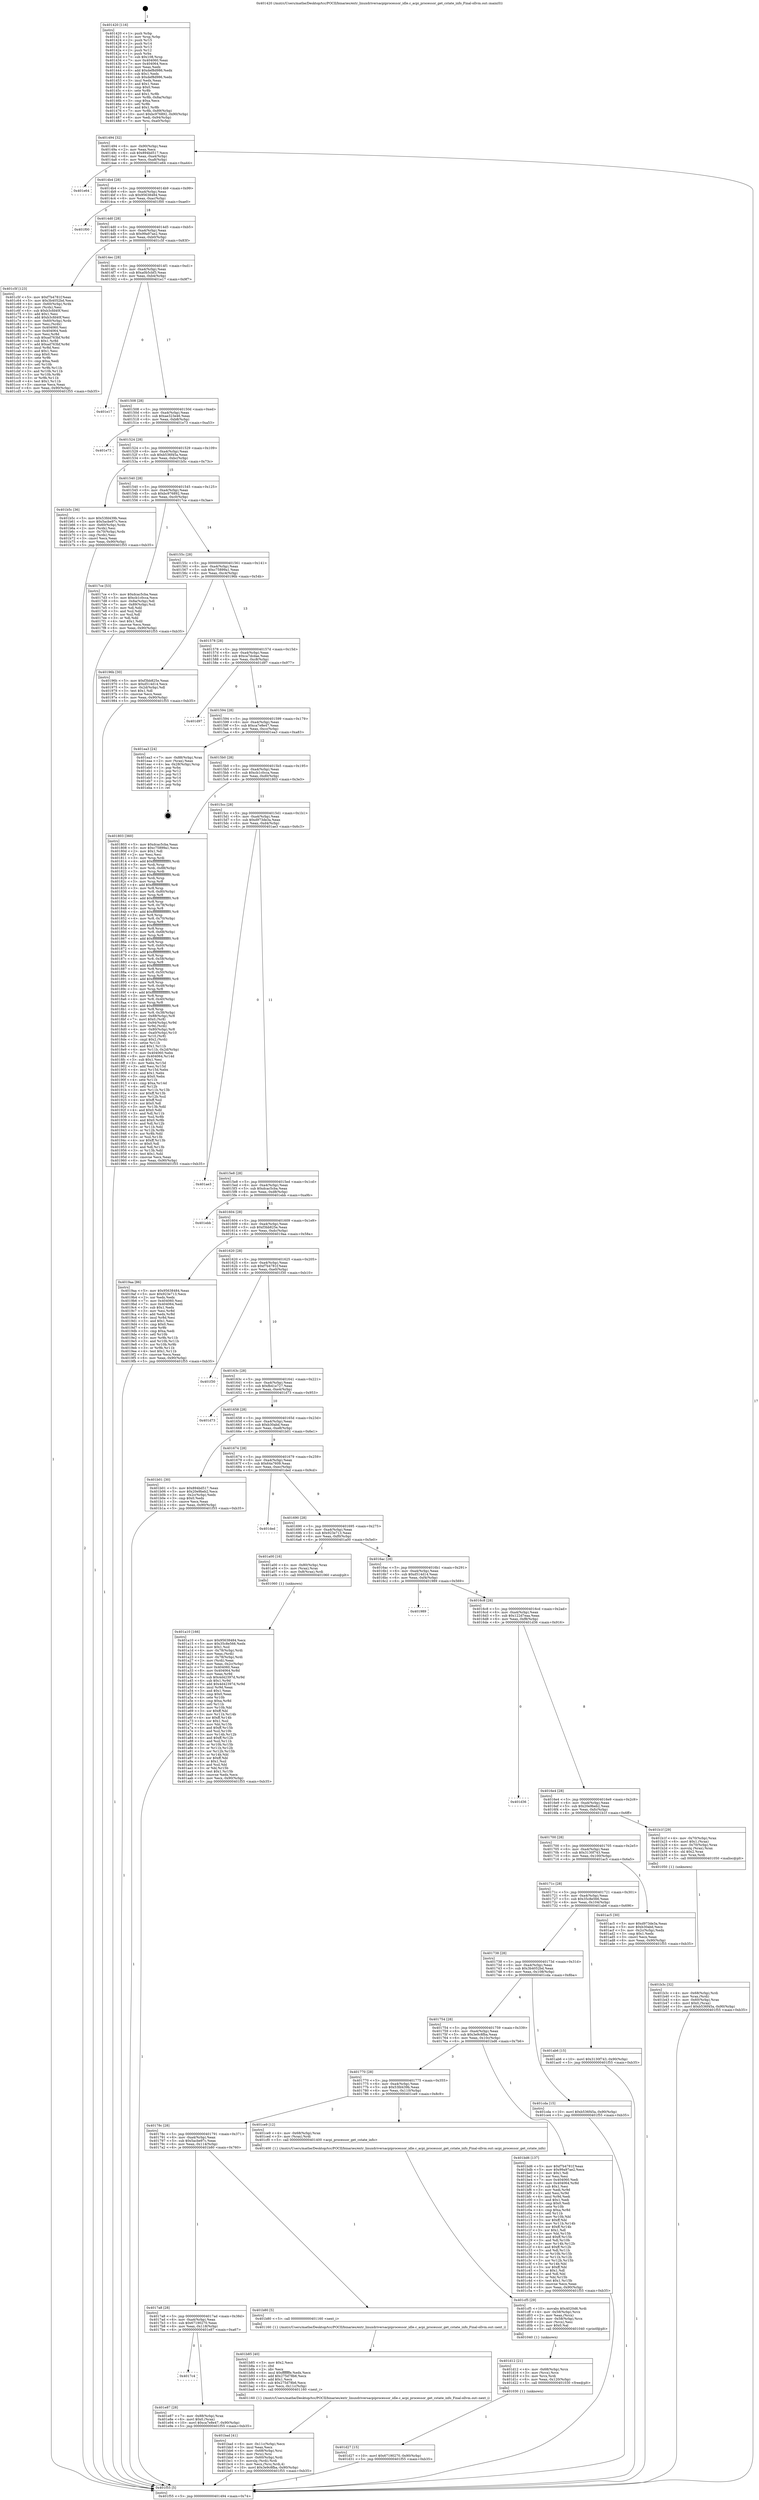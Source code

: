 digraph "0x401420" {
  label = "0x401420 (/mnt/c/Users/mathe/Desktop/tcc/POCII/binaries/extr_linuxdriversacpiprocessor_idle.c_acpi_processor_get_cstate_info_Final-ollvm.out::main(0))"
  labelloc = "t"
  node[shape=record]

  Entry [label="",width=0.3,height=0.3,shape=circle,fillcolor=black,style=filled]
  "0x401494" [label="{
     0x401494 [32]\l
     | [instrs]\l
     &nbsp;&nbsp;0x401494 \<+6\>: mov -0x90(%rbp),%eax\l
     &nbsp;&nbsp;0x40149a \<+2\>: mov %eax,%ecx\l
     &nbsp;&nbsp;0x40149c \<+6\>: sub $0x894bd517,%ecx\l
     &nbsp;&nbsp;0x4014a2 \<+6\>: mov %eax,-0xa4(%rbp)\l
     &nbsp;&nbsp;0x4014a8 \<+6\>: mov %ecx,-0xa8(%rbp)\l
     &nbsp;&nbsp;0x4014ae \<+6\>: je 0000000000401e64 \<main+0xa44\>\l
  }"]
  "0x401e64" [label="{
     0x401e64\l
  }", style=dashed]
  "0x4014b4" [label="{
     0x4014b4 [28]\l
     | [instrs]\l
     &nbsp;&nbsp;0x4014b4 \<+5\>: jmp 00000000004014b9 \<main+0x99\>\l
     &nbsp;&nbsp;0x4014b9 \<+6\>: mov -0xa4(%rbp),%eax\l
     &nbsp;&nbsp;0x4014bf \<+5\>: sub $0x95638484,%eax\l
     &nbsp;&nbsp;0x4014c4 \<+6\>: mov %eax,-0xac(%rbp)\l
     &nbsp;&nbsp;0x4014ca \<+6\>: je 0000000000401f00 \<main+0xae0\>\l
  }"]
  Exit [label="",width=0.3,height=0.3,shape=circle,fillcolor=black,style=filled,peripheries=2]
  "0x401f00" [label="{
     0x401f00\l
  }", style=dashed]
  "0x4014d0" [label="{
     0x4014d0 [28]\l
     | [instrs]\l
     &nbsp;&nbsp;0x4014d0 \<+5\>: jmp 00000000004014d5 \<main+0xb5\>\l
     &nbsp;&nbsp;0x4014d5 \<+6\>: mov -0xa4(%rbp),%eax\l
     &nbsp;&nbsp;0x4014db \<+5\>: sub $0x99a97ae2,%eax\l
     &nbsp;&nbsp;0x4014e0 \<+6\>: mov %eax,-0xb0(%rbp)\l
     &nbsp;&nbsp;0x4014e6 \<+6\>: je 0000000000401c5f \<main+0x83f\>\l
  }"]
  "0x4017c4" [label="{
     0x4017c4\l
  }", style=dashed]
  "0x401c5f" [label="{
     0x401c5f [123]\l
     | [instrs]\l
     &nbsp;&nbsp;0x401c5f \<+5\>: mov $0xf7b4781f,%eax\l
     &nbsp;&nbsp;0x401c64 \<+5\>: mov $0x3b4052bd,%ecx\l
     &nbsp;&nbsp;0x401c69 \<+4\>: mov -0x60(%rbp),%rdx\l
     &nbsp;&nbsp;0x401c6d \<+2\>: mov (%rdx),%esi\l
     &nbsp;&nbsp;0x401c6f \<+6\>: sub $0xb3cfd40f,%esi\l
     &nbsp;&nbsp;0x401c75 \<+3\>: add $0x1,%esi\l
     &nbsp;&nbsp;0x401c78 \<+6\>: add $0xb3cfd40f,%esi\l
     &nbsp;&nbsp;0x401c7e \<+4\>: mov -0x60(%rbp),%rdx\l
     &nbsp;&nbsp;0x401c82 \<+2\>: mov %esi,(%rdx)\l
     &nbsp;&nbsp;0x401c84 \<+7\>: mov 0x404060,%esi\l
     &nbsp;&nbsp;0x401c8b \<+7\>: mov 0x404064,%edi\l
     &nbsp;&nbsp;0x401c92 \<+3\>: mov %esi,%r8d\l
     &nbsp;&nbsp;0x401c95 \<+7\>: sub $0xad763bf,%r8d\l
     &nbsp;&nbsp;0x401c9c \<+4\>: sub $0x1,%r8d\l
     &nbsp;&nbsp;0x401ca0 \<+7\>: add $0xad763bf,%r8d\l
     &nbsp;&nbsp;0x401ca7 \<+4\>: imul %r8d,%esi\l
     &nbsp;&nbsp;0x401cab \<+3\>: and $0x1,%esi\l
     &nbsp;&nbsp;0x401cae \<+3\>: cmp $0x0,%esi\l
     &nbsp;&nbsp;0x401cb1 \<+4\>: sete %r9b\l
     &nbsp;&nbsp;0x401cb5 \<+3\>: cmp $0xa,%edi\l
     &nbsp;&nbsp;0x401cb8 \<+4\>: setl %r10b\l
     &nbsp;&nbsp;0x401cbc \<+3\>: mov %r9b,%r11b\l
     &nbsp;&nbsp;0x401cbf \<+3\>: and %r10b,%r11b\l
     &nbsp;&nbsp;0x401cc2 \<+3\>: xor %r10b,%r9b\l
     &nbsp;&nbsp;0x401cc5 \<+3\>: or %r9b,%r11b\l
     &nbsp;&nbsp;0x401cc8 \<+4\>: test $0x1,%r11b\l
     &nbsp;&nbsp;0x401ccc \<+3\>: cmovne %ecx,%eax\l
     &nbsp;&nbsp;0x401ccf \<+6\>: mov %eax,-0x90(%rbp)\l
     &nbsp;&nbsp;0x401cd5 \<+5\>: jmp 0000000000401f55 \<main+0xb35\>\l
  }"]
  "0x4014ec" [label="{
     0x4014ec [28]\l
     | [instrs]\l
     &nbsp;&nbsp;0x4014ec \<+5\>: jmp 00000000004014f1 \<main+0xd1\>\l
     &nbsp;&nbsp;0x4014f1 \<+6\>: mov -0xa4(%rbp),%eax\l
     &nbsp;&nbsp;0x4014f7 \<+5\>: sub $0xa0b5cbf3,%eax\l
     &nbsp;&nbsp;0x4014fc \<+6\>: mov %eax,-0xb4(%rbp)\l
     &nbsp;&nbsp;0x401502 \<+6\>: je 0000000000401e17 \<main+0x9f7\>\l
  }"]
  "0x401e87" [label="{
     0x401e87 [28]\l
     | [instrs]\l
     &nbsp;&nbsp;0x401e87 \<+7\>: mov -0x88(%rbp),%rax\l
     &nbsp;&nbsp;0x401e8e \<+6\>: movl $0x0,(%rax)\l
     &nbsp;&nbsp;0x401e94 \<+10\>: movl $0xca7e8e47,-0x90(%rbp)\l
     &nbsp;&nbsp;0x401e9e \<+5\>: jmp 0000000000401f55 \<main+0xb35\>\l
  }"]
  "0x401e17" [label="{
     0x401e17\l
  }", style=dashed]
  "0x401508" [label="{
     0x401508 [28]\l
     | [instrs]\l
     &nbsp;&nbsp;0x401508 \<+5\>: jmp 000000000040150d \<main+0xed\>\l
     &nbsp;&nbsp;0x40150d \<+6\>: mov -0xa4(%rbp),%eax\l
     &nbsp;&nbsp;0x401513 \<+5\>: sub $0xae323e46,%eax\l
     &nbsp;&nbsp;0x401518 \<+6\>: mov %eax,-0xb8(%rbp)\l
     &nbsp;&nbsp;0x40151e \<+6\>: je 0000000000401e73 \<main+0xa53\>\l
  }"]
  "0x401d27" [label="{
     0x401d27 [15]\l
     | [instrs]\l
     &nbsp;&nbsp;0x401d27 \<+10\>: movl $0x67190270,-0x90(%rbp)\l
     &nbsp;&nbsp;0x401d31 \<+5\>: jmp 0000000000401f55 \<main+0xb35\>\l
  }"]
  "0x401e73" [label="{
     0x401e73\l
  }", style=dashed]
  "0x401524" [label="{
     0x401524 [28]\l
     | [instrs]\l
     &nbsp;&nbsp;0x401524 \<+5\>: jmp 0000000000401529 \<main+0x109\>\l
     &nbsp;&nbsp;0x401529 \<+6\>: mov -0xa4(%rbp),%eax\l
     &nbsp;&nbsp;0x40152f \<+5\>: sub $0xb536f45a,%eax\l
     &nbsp;&nbsp;0x401534 \<+6\>: mov %eax,-0xbc(%rbp)\l
     &nbsp;&nbsp;0x40153a \<+6\>: je 0000000000401b5c \<main+0x73c\>\l
  }"]
  "0x401d12" [label="{
     0x401d12 [21]\l
     | [instrs]\l
     &nbsp;&nbsp;0x401d12 \<+4\>: mov -0x68(%rbp),%rcx\l
     &nbsp;&nbsp;0x401d16 \<+3\>: mov (%rcx),%rcx\l
     &nbsp;&nbsp;0x401d19 \<+3\>: mov %rcx,%rdi\l
     &nbsp;&nbsp;0x401d1c \<+6\>: mov %eax,-0x120(%rbp)\l
     &nbsp;&nbsp;0x401d22 \<+5\>: call 0000000000401030 \<free@plt\>\l
     | [calls]\l
     &nbsp;&nbsp;0x401030 \{1\} (unknown)\l
  }"]
  "0x401b5c" [label="{
     0x401b5c [36]\l
     | [instrs]\l
     &nbsp;&nbsp;0x401b5c \<+5\>: mov $0x53fd439b,%eax\l
     &nbsp;&nbsp;0x401b61 \<+5\>: mov $0x5acbe97c,%ecx\l
     &nbsp;&nbsp;0x401b66 \<+4\>: mov -0x60(%rbp),%rdx\l
     &nbsp;&nbsp;0x401b6a \<+2\>: mov (%rdx),%esi\l
     &nbsp;&nbsp;0x401b6c \<+4\>: mov -0x70(%rbp),%rdx\l
     &nbsp;&nbsp;0x401b70 \<+2\>: cmp (%rdx),%esi\l
     &nbsp;&nbsp;0x401b72 \<+3\>: cmovl %ecx,%eax\l
     &nbsp;&nbsp;0x401b75 \<+6\>: mov %eax,-0x90(%rbp)\l
     &nbsp;&nbsp;0x401b7b \<+5\>: jmp 0000000000401f55 \<main+0xb35\>\l
  }"]
  "0x401540" [label="{
     0x401540 [28]\l
     | [instrs]\l
     &nbsp;&nbsp;0x401540 \<+5\>: jmp 0000000000401545 \<main+0x125\>\l
     &nbsp;&nbsp;0x401545 \<+6\>: mov -0xa4(%rbp),%eax\l
     &nbsp;&nbsp;0x40154b \<+5\>: sub $0xbc976892,%eax\l
     &nbsp;&nbsp;0x401550 \<+6\>: mov %eax,-0xc0(%rbp)\l
     &nbsp;&nbsp;0x401556 \<+6\>: je 00000000004017ce \<main+0x3ae\>\l
  }"]
  "0x401cf5" [label="{
     0x401cf5 [29]\l
     | [instrs]\l
     &nbsp;&nbsp;0x401cf5 \<+10\>: movabs $0x4020d6,%rdi\l
     &nbsp;&nbsp;0x401cff \<+4\>: mov -0x58(%rbp),%rcx\l
     &nbsp;&nbsp;0x401d03 \<+2\>: mov %eax,(%rcx)\l
     &nbsp;&nbsp;0x401d05 \<+4\>: mov -0x58(%rbp),%rcx\l
     &nbsp;&nbsp;0x401d09 \<+2\>: mov (%rcx),%esi\l
     &nbsp;&nbsp;0x401d0b \<+2\>: mov $0x0,%al\l
     &nbsp;&nbsp;0x401d0d \<+5\>: call 0000000000401040 \<printf@plt\>\l
     | [calls]\l
     &nbsp;&nbsp;0x401040 \{1\} (unknown)\l
  }"]
  "0x4017ce" [label="{
     0x4017ce [53]\l
     | [instrs]\l
     &nbsp;&nbsp;0x4017ce \<+5\>: mov $0xdcac5cba,%eax\l
     &nbsp;&nbsp;0x4017d3 \<+5\>: mov $0xcb1c0cca,%ecx\l
     &nbsp;&nbsp;0x4017d8 \<+6\>: mov -0x8a(%rbp),%dl\l
     &nbsp;&nbsp;0x4017de \<+7\>: mov -0x89(%rbp),%sil\l
     &nbsp;&nbsp;0x4017e5 \<+3\>: mov %dl,%dil\l
     &nbsp;&nbsp;0x4017e8 \<+3\>: and %sil,%dil\l
     &nbsp;&nbsp;0x4017eb \<+3\>: xor %sil,%dl\l
     &nbsp;&nbsp;0x4017ee \<+3\>: or %dl,%dil\l
     &nbsp;&nbsp;0x4017f1 \<+4\>: test $0x1,%dil\l
     &nbsp;&nbsp;0x4017f5 \<+3\>: cmovne %ecx,%eax\l
     &nbsp;&nbsp;0x4017f8 \<+6\>: mov %eax,-0x90(%rbp)\l
     &nbsp;&nbsp;0x4017fe \<+5\>: jmp 0000000000401f55 \<main+0xb35\>\l
  }"]
  "0x40155c" [label="{
     0x40155c [28]\l
     | [instrs]\l
     &nbsp;&nbsp;0x40155c \<+5\>: jmp 0000000000401561 \<main+0x141\>\l
     &nbsp;&nbsp;0x401561 \<+6\>: mov -0xa4(%rbp),%eax\l
     &nbsp;&nbsp;0x401567 \<+5\>: sub $0xc75899a1,%eax\l
     &nbsp;&nbsp;0x40156c \<+6\>: mov %eax,-0xc4(%rbp)\l
     &nbsp;&nbsp;0x401572 \<+6\>: je 000000000040196b \<main+0x54b\>\l
  }"]
  "0x401f55" [label="{
     0x401f55 [5]\l
     | [instrs]\l
     &nbsp;&nbsp;0x401f55 \<+5\>: jmp 0000000000401494 \<main+0x74\>\l
  }"]
  "0x401420" [label="{
     0x401420 [116]\l
     | [instrs]\l
     &nbsp;&nbsp;0x401420 \<+1\>: push %rbp\l
     &nbsp;&nbsp;0x401421 \<+3\>: mov %rsp,%rbp\l
     &nbsp;&nbsp;0x401424 \<+2\>: push %r15\l
     &nbsp;&nbsp;0x401426 \<+2\>: push %r14\l
     &nbsp;&nbsp;0x401428 \<+2\>: push %r13\l
     &nbsp;&nbsp;0x40142a \<+2\>: push %r12\l
     &nbsp;&nbsp;0x40142c \<+1\>: push %rbx\l
     &nbsp;&nbsp;0x40142d \<+7\>: sub $0x108,%rsp\l
     &nbsp;&nbsp;0x401434 \<+7\>: mov 0x404060,%eax\l
     &nbsp;&nbsp;0x40143b \<+7\>: mov 0x404064,%ecx\l
     &nbsp;&nbsp;0x401442 \<+2\>: mov %eax,%edx\l
     &nbsp;&nbsp;0x401444 \<+6\>: add $0xdef8d986,%edx\l
     &nbsp;&nbsp;0x40144a \<+3\>: sub $0x1,%edx\l
     &nbsp;&nbsp;0x40144d \<+6\>: sub $0xdef8d986,%edx\l
     &nbsp;&nbsp;0x401453 \<+3\>: imul %edx,%eax\l
     &nbsp;&nbsp;0x401456 \<+3\>: and $0x1,%eax\l
     &nbsp;&nbsp;0x401459 \<+3\>: cmp $0x0,%eax\l
     &nbsp;&nbsp;0x40145c \<+4\>: sete %r8b\l
     &nbsp;&nbsp;0x401460 \<+4\>: and $0x1,%r8b\l
     &nbsp;&nbsp;0x401464 \<+7\>: mov %r8b,-0x8a(%rbp)\l
     &nbsp;&nbsp;0x40146b \<+3\>: cmp $0xa,%ecx\l
     &nbsp;&nbsp;0x40146e \<+4\>: setl %r8b\l
     &nbsp;&nbsp;0x401472 \<+4\>: and $0x1,%r8b\l
     &nbsp;&nbsp;0x401476 \<+7\>: mov %r8b,-0x89(%rbp)\l
     &nbsp;&nbsp;0x40147d \<+10\>: movl $0xbc976892,-0x90(%rbp)\l
     &nbsp;&nbsp;0x401487 \<+6\>: mov %edi,-0x94(%rbp)\l
     &nbsp;&nbsp;0x40148d \<+7\>: mov %rsi,-0xa0(%rbp)\l
  }"]
  "0x401bad" [label="{
     0x401bad [41]\l
     | [instrs]\l
     &nbsp;&nbsp;0x401bad \<+6\>: mov -0x11c(%rbp),%ecx\l
     &nbsp;&nbsp;0x401bb3 \<+3\>: imul %eax,%ecx\l
     &nbsp;&nbsp;0x401bb6 \<+4\>: mov -0x68(%rbp),%rsi\l
     &nbsp;&nbsp;0x401bba \<+3\>: mov (%rsi),%rsi\l
     &nbsp;&nbsp;0x401bbd \<+4\>: mov -0x60(%rbp),%rdi\l
     &nbsp;&nbsp;0x401bc1 \<+3\>: movslq (%rdi),%rdi\l
     &nbsp;&nbsp;0x401bc4 \<+3\>: mov %ecx,(%rsi,%rdi,4)\l
     &nbsp;&nbsp;0x401bc7 \<+10\>: movl $0x3e9c8fba,-0x90(%rbp)\l
     &nbsp;&nbsp;0x401bd1 \<+5\>: jmp 0000000000401f55 \<main+0xb35\>\l
  }"]
  "0x40196b" [label="{
     0x40196b [30]\l
     | [instrs]\l
     &nbsp;&nbsp;0x40196b \<+5\>: mov $0xf3bb825e,%eax\l
     &nbsp;&nbsp;0x401970 \<+5\>: mov $0xd514d14,%ecx\l
     &nbsp;&nbsp;0x401975 \<+3\>: mov -0x2d(%rbp),%dl\l
     &nbsp;&nbsp;0x401978 \<+3\>: test $0x1,%dl\l
     &nbsp;&nbsp;0x40197b \<+3\>: cmovne %ecx,%eax\l
     &nbsp;&nbsp;0x40197e \<+6\>: mov %eax,-0x90(%rbp)\l
     &nbsp;&nbsp;0x401984 \<+5\>: jmp 0000000000401f55 \<main+0xb35\>\l
  }"]
  "0x401578" [label="{
     0x401578 [28]\l
     | [instrs]\l
     &nbsp;&nbsp;0x401578 \<+5\>: jmp 000000000040157d \<main+0x15d\>\l
     &nbsp;&nbsp;0x40157d \<+6\>: mov -0xa4(%rbp),%eax\l
     &nbsp;&nbsp;0x401583 \<+5\>: sub $0xca7dcdae,%eax\l
     &nbsp;&nbsp;0x401588 \<+6\>: mov %eax,-0xc8(%rbp)\l
     &nbsp;&nbsp;0x40158e \<+6\>: je 0000000000401d97 \<main+0x977\>\l
  }"]
  "0x401b85" [label="{
     0x401b85 [40]\l
     | [instrs]\l
     &nbsp;&nbsp;0x401b85 \<+5\>: mov $0x2,%ecx\l
     &nbsp;&nbsp;0x401b8a \<+1\>: cltd\l
     &nbsp;&nbsp;0x401b8b \<+2\>: idiv %ecx\l
     &nbsp;&nbsp;0x401b8d \<+6\>: imul $0xfffffffe,%edx,%ecx\l
     &nbsp;&nbsp;0x401b93 \<+6\>: add $0x275d78b6,%ecx\l
     &nbsp;&nbsp;0x401b99 \<+3\>: add $0x1,%ecx\l
     &nbsp;&nbsp;0x401b9c \<+6\>: sub $0x275d78b6,%ecx\l
     &nbsp;&nbsp;0x401ba2 \<+6\>: mov %ecx,-0x11c(%rbp)\l
     &nbsp;&nbsp;0x401ba8 \<+5\>: call 0000000000401160 \<next_i\>\l
     | [calls]\l
     &nbsp;&nbsp;0x401160 \{1\} (/mnt/c/Users/mathe/Desktop/tcc/POCII/binaries/extr_linuxdriversacpiprocessor_idle.c_acpi_processor_get_cstate_info_Final-ollvm.out::next_i)\l
  }"]
  "0x401d97" [label="{
     0x401d97\l
  }", style=dashed]
  "0x401594" [label="{
     0x401594 [28]\l
     | [instrs]\l
     &nbsp;&nbsp;0x401594 \<+5\>: jmp 0000000000401599 \<main+0x179\>\l
     &nbsp;&nbsp;0x401599 \<+6\>: mov -0xa4(%rbp),%eax\l
     &nbsp;&nbsp;0x40159f \<+5\>: sub $0xca7e8e47,%eax\l
     &nbsp;&nbsp;0x4015a4 \<+6\>: mov %eax,-0xcc(%rbp)\l
     &nbsp;&nbsp;0x4015aa \<+6\>: je 0000000000401ea3 \<main+0xa83\>\l
  }"]
  "0x4017a8" [label="{
     0x4017a8 [28]\l
     | [instrs]\l
     &nbsp;&nbsp;0x4017a8 \<+5\>: jmp 00000000004017ad \<main+0x38d\>\l
     &nbsp;&nbsp;0x4017ad \<+6\>: mov -0xa4(%rbp),%eax\l
     &nbsp;&nbsp;0x4017b3 \<+5\>: sub $0x67190270,%eax\l
     &nbsp;&nbsp;0x4017b8 \<+6\>: mov %eax,-0x118(%rbp)\l
     &nbsp;&nbsp;0x4017be \<+6\>: je 0000000000401e87 \<main+0xa67\>\l
  }"]
  "0x401ea3" [label="{
     0x401ea3 [24]\l
     | [instrs]\l
     &nbsp;&nbsp;0x401ea3 \<+7\>: mov -0x88(%rbp),%rax\l
     &nbsp;&nbsp;0x401eaa \<+2\>: mov (%rax),%eax\l
     &nbsp;&nbsp;0x401eac \<+4\>: lea -0x28(%rbp),%rsp\l
     &nbsp;&nbsp;0x401eb0 \<+1\>: pop %rbx\l
     &nbsp;&nbsp;0x401eb1 \<+2\>: pop %r12\l
     &nbsp;&nbsp;0x401eb3 \<+2\>: pop %r13\l
     &nbsp;&nbsp;0x401eb5 \<+2\>: pop %r14\l
     &nbsp;&nbsp;0x401eb7 \<+2\>: pop %r15\l
     &nbsp;&nbsp;0x401eb9 \<+1\>: pop %rbp\l
     &nbsp;&nbsp;0x401eba \<+1\>: ret\l
  }"]
  "0x4015b0" [label="{
     0x4015b0 [28]\l
     | [instrs]\l
     &nbsp;&nbsp;0x4015b0 \<+5\>: jmp 00000000004015b5 \<main+0x195\>\l
     &nbsp;&nbsp;0x4015b5 \<+6\>: mov -0xa4(%rbp),%eax\l
     &nbsp;&nbsp;0x4015bb \<+5\>: sub $0xcb1c0cca,%eax\l
     &nbsp;&nbsp;0x4015c0 \<+6\>: mov %eax,-0xd0(%rbp)\l
     &nbsp;&nbsp;0x4015c6 \<+6\>: je 0000000000401803 \<main+0x3e3\>\l
  }"]
  "0x401b80" [label="{
     0x401b80 [5]\l
     | [instrs]\l
     &nbsp;&nbsp;0x401b80 \<+5\>: call 0000000000401160 \<next_i\>\l
     | [calls]\l
     &nbsp;&nbsp;0x401160 \{1\} (/mnt/c/Users/mathe/Desktop/tcc/POCII/binaries/extr_linuxdriversacpiprocessor_idle.c_acpi_processor_get_cstate_info_Final-ollvm.out::next_i)\l
  }"]
  "0x401803" [label="{
     0x401803 [360]\l
     | [instrs]\l
     &nbsp;&nbsp;0x401803 \<+5\>: mov $0xdcac5cba,%eax\l
     &nbsp;&nbsp;0x401808 \<+5\>: mov $0xc75899a1,%ecx\l
     &nbsp;&nbsp;0x40180d \<+2\>: mov $0x1,%dl\l
     &nbsp;&nbsp;0x40180f \<+2\>: xor %esi,%esi\l
     &nbsp;&nbsp;0x401811 \<+3\>: mov %rsp,%rdi\l
     &nbsp;&nbsp;0x401814 \<+4\>: add $0xfffffffffffffff0,%rdi\l
     &nbsp;&nbsp;0x401818 \<+3\>: mov %rdi,%rsp\l
     &nbsp;&nbsp;0x40181b \<+7\>: mov %rdi,-0x88(%rbp)\l
     &nbsp;&nbsp;0x401822 \<+3\>: mov %rsp,%rdi\l
     &nbsp;&nbsp;0x401825 \<+4\>: add $0xfffffffffffffff0,%rdi\l
     &nbsp;&nbsp;0x401829 \<+3\>: mov %rdi,%rsp\l
     &nbsp;&nbsp;0x40182c \<+3\>: mov %rsp,%r8\l
     &nbsp;&nbsp;0x40182f \<+4\>: add $0xfffffffffffffff0,%r8\l
     &nbsp;&nbsp;0x401833 \<+3\>: mov %r8,%rsp\l
     &nbsp;&nbsp;0x401836 \<+4\>: mov %r8,-0x80(%rbp)\l
     &nbsp;&nbsp;0x40183a \<+3\>: mov %rsp,%r8\l
     &nbsp;&nbsp;0x40183d \<+4\>: add $0xfffffffffffffff0,%r8\l
     &nbsp;&nbsp;0x401841 \<+3\>: mov %r8,%rsp\l
     &nbsp;&nbsp;0x401844 \<+4\>: mov %r8,-0x78(%rbp)\l
     &nbsp;&nbsp;0x401848 \<+3\>: mov %rsp,%r8\l
     &nbsp;&nbsp;0x40184b \<+4\>: add $0xfffffffffffffff0,%r8\l
     &nbsp;&nbsp;0x40184f \<+3\>: mov %r8,%rsp\l
     &nbsp;&nbsp;0x401852 \<+4\>: mov %r8,-0x70(%rbp)\l
     &nbsp;&nbsp;0x401856 \<+3\>: mov %rsp,%r8\l
     &nbsp;&nbsp;0x401859 \<+4\>: add $0xfffffffffffffff0,%r8\l
     &nbsp;&nbsp;0x40185d \<+3\>: mov %r8,%rsp\l
     &nbsp;&nbsp;0x401860 \<+4\>: mov %r8,-0x68(%rbp)\l
     &nbsp;&nbsp;0x401864 \<+3\>: mov %rsp,%r8\l
     &nbsp;&nbsp;0x401867 \<+4\>: add $0xfffffffffffffff0,%r8\l
     &nbsp;&nbsp;0x40186b \<+3\>: mov %r8,%rsp\l
     &nbsp;&nbsp;0x40186e \<+4\>: mov %r8,-0x60(%rbp)\l
     &nbsp;&nbsp;0x401872 \<+3\>: mov %rsp,%r8\l
     &nbsp;&nbsp;0x401875 \<+4\>: add $0xfffffffffffffff0,%r8\l
     &nbsp;&nbsp;0x401879 \<+3\>: mov %r8,%rsp\l
     &nbsp;&nbsp;0x40187c \<+4\>: mov %r8,-0x58(%rbp)\l
     &nbsp;&nbsp;0x401880 \<+3\>: mov %rsp,%r8\l
     &nbsp;&nbsp;0x401883 \<+4\>: add $0xfffffffffffffff0,%r8\l
     &nbsp;&nbsp;0x401887 \<+3\>: mov %r8,%rsp\l
     &nbsp;&nbsp;0x40188a \<+4\>: mov %r8,-0x50(%rbp)\l
     &nbsp;&nbsp;0x40188e \<+3\>: mov %rsp,%r8\l
     &nbsp;&nbsp;0x401891 \<+4\>: add $0xfffffffffffffff0,%r8\l
     &nbsp;&nbsp;0x401895 \<+3\>: mov %r8,%rsp\l
     &nbsp;&nbsp;0x401898 \<+4\>: mov %r8,-0x48(%rbp)\l
     &nbsp;&nbsp;0x40189c \<+3\>: mov %rsp,%r8\l
     &nbsp;&nbsp;0x40189f \<+4\>: add $0xfffffffffffffff0,%r8\l
     &nbsp;&nbsp;0x4018a3 \<+3\>: mov %r8,%rsp\l
     &nbsp;&nbsp;0x4018a6 \<+4\>: mov %r8,-0x40(%rbp)\l
     &nbsp;&nbsp;0x4018aa \<+3\>: mov %rsp,%r8\l
     &nbsp;&nbsp;0x4018ad \<+4\>: add $0xfffffffffffffff0,%r8\l
     &nbsp;&nbsp;0x4018b1 \<+3\>: mov %r8,%rsp\l
     &nbsp;&nbsp;0x4018b4 \<+4\>: mov %r8,-0x38(%rbp)\l
     &nbsp;&nbsp;0x4018b8 \<+7\>: mov -0x88(%rbp),%r8\l
     &nbsp;&nbsp;0x4018bf \<+7\>: movl $0x0,(%r8)\l
     &nbsp;&nbsp;0x4018c6 \<+7\>: mov -0x94(%rbp),%r9d\l
     &nbsp;&nbsp;0x4018cd \<+3\>: mov %r9d,(%rdi)\l
     &nbsp;&nbsp;0x4018d0 \<+4\>: mov -0x80(%rbp),%r8\l
     &nbsp;&nbsp;0x4018d4 \<+7\>: mov -0xa0(%rbp),%r10\l
     &nbsp;&nbsp;0x4018db \<+3\>: mov %r10,(%r8)\l
     &nbsp;&nbsp;0x4018de \<+3\>: cmpl $0x2,(%rdi)\l
     &nbsp;&nbsp;0x4018e1 \<+4\>: setne %r11b\l
     &nbsp;&nbsp;0x4018e5 \<+4\>: and $0x1,%r11b\l
     &nbsp;&nbsp;0x4018e9 \<+4\>: mov %r11b,-0x2d(%rbp)\l
     &nbsp;&nbsp;0x4018ed \<+7\>: mov 0x404060,%ebx\l
     &nbsp;&nbsp;0x4018f4 \<+8\>: mov 0x404064,%r14d\l
     &nbsp;&nbsp;0x4018fc \<+3\>: sub $0x1,%esi\l
     &nbsp;&nbsp;0x4018ff \<+3\>: mov %ebx,%r15d\l
     &nbsp;&nbsp;0x401902 \<+3\>: add %esi,%r15d\l
     &nbsp;&nbsp;0x401905 \<+4\>: imul %r15d,%ebx\l
     &nbsp;&nbsp;0x401909 \<+3\>: and $0x1,%ebx\l
     &nbsp;&nbsp;0x40190c \<+3\>: cmp $0x0,%ebx\l
     &nbsp;&nbsp;0x40190f \<+4\>: sete %r11b\l
     &nbsp;&nbsp;0x401913 \<+4\>: cmp $0xa,%r14d\l
     &nbsp;&nbsp;0x401917 \<+4\>: setl %r12b\l
     &nbsp;&nbsp;0x40191b \<+3\>: mov %r11b,%r13b\l
     &nbsp;&nbsp;0x40191e \<+4\>: xor $0xff,%r13b\l
     &nbsp;&nbsp;0x401922 \<+3\>: mov %r12b,%sil\l
     &nbsp;&nbsp;0x401925 \<+4\>: xor $0xff,%sil\l
     &nbsp;&nbsp;0x401929 \<+3\>: xor $0x0,%dl\l
     &nbsp;&nbsp;0x40192c \<+3\>: mov %r13b,%dil\l
     &nbsp;&nbsp;0x40192f \<+4\>: and $0x0,%dil\l
     &nbsp;&nbsp;0x401933 \<+3\>: and %dl,%r11b\l
     &nbsp;&nbsp;0x401936 \<+3\>: mov %sil,%r8b\l
     &nbsp;&nbsp;0x401939 \<+4\>: and $0x0,%r8b\l
     &nbsp;&nbsp;0x40193d \<+3\>: and %dl,%r12b\l
     &nbsp;&nbsp;0x401940 \<+3\>: or %r11b,%dil\l
     &nbsp;&nbsp;0x401943 \<+3\>: or %r12b,%r8b\l
     &nbsp;&nbsp;0x401946 \<+3\>: xor %r8b,%dil\l
     &nbsp;&nbsp;0x401949 \<+3\>: or %sil,%r13b\l
     &nbsp;&nbsp;0x40194c \<+4\>: xor $0xff,%r13b\l
     &nbsp;&nbsp;0x401950 \<+3\>: or $0x0,%dl\l
     &nbsp;&nbsp;0x401953 \<+3\>: and %dl,%r13b\l
     &nbsp;&nbsp;0x401956 \<+3\>: or %r13b,%dil\l
     &nbsp;&nbsp;0x401959 \<+4\>: test $0x1,%dil\l
     &nbsp;&nbsp;0x40195d \<+3\>: cmovne %ecx,%eax\l
     &nbsp;&nbsp;0x401960 \<+6\>: mov %eax,-0x90(%rbp)\l
     &nbsp;&nbsp;0x401966 \<+5\>: jmp 0000000000401f55 \<main+0xb35\>\l
  }"]
  "0x4015cc" [label="{
     0x4015cc [28]\l
     | [instrs]\l
     &nbsp;&nbsp;0x4015cc \<+5\>: jmp 00000000004015d1 \<main+0x1b1\>\l
     &nbsp;&nbsp;0x4015d1 \<+6\>: mov -0xa4(%rbp),%eax\l
     &nbsp;&nbsp;0x4015d7 \<+5\>: sub $0xd973de3a,%eax\l
     &nbsp;&nbsp;0x4015dc \<+6\>: mov %eax,-0xd4(%rbp)\l
     &nbsp;&nbsp;0x4015e2 \<+6\>: je 0000000000401ae3 \<main+0x6c3\>\l
  }"]
  "0x40178c" [label="{
     0x40178c [28]\l
     | [instrs]\l
     &nbsp;&nbsp;0x40178c \<+5\>: jmp 0000000000401791 \<main+0x371\>\l
     &nbsp;&nbsp;0x401791 \<+6\>: mov -0xa4(%rbp),%eax\l
     &nbsp;&nbsp;0x401797 \<+5\>: sub $0x5acbe97c,%eax\l
     &nbsp;&nbsp;0x40179c \<+6\>: mov %eax,-0x114(%rbp)\l
     &nbsp;&nbsp;0x4017a2 \<+6\>: je 0000000000401b80 \<main+0x760\>\l
  }"]
  "0x401ce9" [label="{
     0x401ce9 [12]\l
     | [instrs]\l
     &nbsp;&nbsp;0x401ce9 \<+4\>: mov -0x68(%rbp),%rax\l
     &nbsp;&nbsp;0x401ced \<+3\>: mov (%rax),%rdi\l
     &nbsp;&nbsp;0x401cf0 \<+5\>: call 0000000000401400 \<acpi_processor_get_cstate_info\>\l
     | [calls]\l
     &nbsp;&nbsp;0x401400 \{1\} (/mnt/c/Users/mathe/Desktop/tcc/POCII/binaries/extr_linuxdriversacpiprocessor_idle.c_acpi_processor_get_cstate_info_Final-ollvm.out::acpi_processor_get_cstate_info)\l
  }"]
  "0x401ae3" [label="{
     0x401ae3\l
  }", style=dashed]
  "0x4015e8" [label="{
     0x4015e8 [28]\l
     | [instrs]\l
     &nbsp;&nbsp;0x4015e8 \<+5\>: jmp 00000000004015ed \<main+0x1cd\>\l
     &nbsp;&nbsp;0x4015ed \<+6\>: mov -0xa4(%rbp),%eax\l
     &nbsp;&nbsp;0x4015f3 \<+5\>: sub $0xdcac5cba,%eax\l
     &nbsp;&nbsp;0x4015f8 \<+6\>: mov %eax,-0xd8(%rbp)\l
     &nbsp;&nbsp;0x4015fe \<+6\>: je 0000000000401ebb \<main+0xa9b\>\l
  }"]
  "0x401770" [label="{
     0x401770 [28]\l
     | [instrs]\l
     &nbsp;&nbsp;0x401770 \<+5\>: jmp 0000000000401775 \<main+0x355\>\l
     &nbsp;&nbsp;0x401775 \<+6\>: mov -0xa4(%rbp),%eax\l
     &nbsp;&nbsp;0x40177b \<+5\>: sub $0x53fd439b,%eax\l
     &nbsp;&nbsp;0x401780 \<+6\>: mov %eax,-0x110(%rbp)\l
     &nbsp;&nbsp;0x401786 \<+6\>: je 0000000000401ce9 \<main+0x8c9\>\l
  }"]
  "0x401ebb" [label="{
     0x401ebb\l
  }", style=dashed]
  "0x401604" [label="{
     0x401604 [28]\l
     | [instrs]\l
     &nbsp;&nbsp;0x401604 \<+5\>: jmp 0000000000401609 \<main+0x1e9\>\l
     &nbsp;&nbsp;0x401609 \<+6\>: mov -0xa4(%rbp),%eax\l
     &nbsp;&nbsp;0x40160f \<+5\>: sub $0xf3bb825e,%eax\l
     &nbsp;&nbsp;0x401614 \<+6\>: mov %eax,-0xdc(%rbp)\l
     &nbsp;&nbsp;0x40161a \<+6\>: je 00000000004019aa \<main+0x58a\>\l
  }"]
  "0x401bd6" [label="{
     0x401bd6 [137]\l
     | [instrs]\l
     &nbsp;&nbsp;0x401bd6 \<+5\>: mov $0xf7b4781f,%eax\l
     &nbsp;&nbsp;0x401bdb \<+5\>: mov $0x99a97ae2,%ecx\l
     &nbsp;&nbsp;0x401be0 \<+2\>: mov $0x1,%dl\l
     &nbsp;&nbsp;0x401be2 \<+2\>: xor %esi,%esi\l
     &nbsp;&nbsp;0x401be4 \<+7\>: mov 0x404060,%edi\l
     &nbsp;&nbsp;0x401beb \<+8\>: mov 0x404064,%r8d\l
     &nbsp;&nbsp;0x401bf3 \<+3\>: sub $0x1,%esi\l
     &nbsp;&nbsp;0x401bf6 \<+3\>: mov %edi,%r9d\l
     &nbsp;&nbsp;0x401bf9 \<+3\>: add %esi,%r9d\l
     &nbsp;&nbsp;0x401bfc \<+4\>: imul %r9d,%edi\l
     &nbsp;&nbsp;0x401c00 \<+3\>: and $0x1,%edi\l
     &nbsp;&nbsp;0x401c03 \<+3\>: cmp $0x0,%edi\l
     &nbsp;&nbsp;0x401c06 \<+4\>: sete %r10b\l
     &nbsp;&nbsp;0x401c0a \<+4\>: cmp $0xa,%r8d\l
     &nbsp;&nbsp;0x401c0e \<+4\>: setl %r11b\l
     &nbsp;&nbsp;0x401c12 \<+3\>: mov %r10b,%bl\l
     &nbsp;&nbsp;0x401c15 \<+3\>: xor $0xff,%bl\l
     &nbsp;&nbsp;0x401c18 \<+3\>: mov %r11b,%r14b\l
     &nbsp;&nbsp;0x401c1b \<+4\>: xor $0xff,%r14b\l
     &nbsp;&nbsp;0x401c1f \<+3\>: xor $0x1,%dl\l
     &nbsp;&nbsp;0x401c22 \<+3\>: mov %bl,%r15b\l
     &nbsp;&nbsp;0x401c25 \<+4\>: and $0xff,%r15b\l
     &nbsp;&nbsp;0x401c29 \<+3\>: and %dl,%r10b\l
     &nbsp;&nbsp;0x401c2c \<+3\>: mov %r14b,%r12b\l
     &nbsp;&nbsp;0x401c2f \<+4\>: and $0xff,%r12b\l
     &nbsp;&nbsp;0x401c33 \<+3\>: and %dl,%r11b\l
     &nbsp;&nbsp;0x401c36 \<+3\>: or %r10b,%r15b\l
     &nbsp;&nbsp;0x401c39 \<+3\>: or %r11b,%r12b\l
     &nbsp;&nbsp;0x401c3c \<+3\>: xor %r12b,%r15b\l
     &nbsp;&nbsp;0x401c3f \<+3\>: or %r14b,%bl\l
     &nbsp;&nbsp;0x401c42 \<+3\>: xor $0xff,%bl\l
     &nbsp;&nbsp;0x401c45 \<+3\>: or $0x1,%dl\l
     &nbsp;&nbsp;0x401c48 \<+2\>: and %dl,%bl\l
     &nbsp;&nbsp;0x401c4a \<+3\>: or %bl,%r15b\l
     &nbsp;&nbsp;0x401c4d \<+4\>: test $0x1,%r15b\l
     &nbsp;&nbsp;0x401c51 \<+3\>: cmovne %ecx,%eax\l
     &nbsp;&nbsp;0x401c54 \<+6\>: mov %eax,-0x90(%rbp)\l
     &nbsp;&nbsp;0x401c5a \<+5\>: jmp 0000000000401f55 \<main+0xb35\>\l
  }"]
  "0x4019aa" [label="{
     0x4019aa [86]\l
     | [instrs]\l
     &nbsp;&nbsp;0x4019aa \<+5\>: mov $0x95638484,%eax\l
     &nbsp;&nbsp;0x4019af \<+5\>: mov $0x923e713,%ecx\l
     &nbsp;&nbsp;0x4019b4 \<+2\>: xor %edx,%edx\l
     &nbsp;&nbsp;0x4019b6 \<+7\>: mov 0x404060,%esi\l
     &nbsp;&nbsp;0x4019bd \<+7\>: mov 0x404064,%edi\l
     &nbsp;&nbsp;0x4019c4 \<+3\>: sub $0x1,%edx\l
     &nbsp;&nbsp;0x4019c7 \<+3\>: mov %esi,%r8d\l
     &nbsp;&nbsp;0x4019ca \<+3\>: add %edx,%r8d\l
     &nbsp;&nbsp;0x4019cd \<+4\>: imul %r8d,%esi\l
     &nbsp;&nbsp;0x4019d1 \<+3\>: and $0x1,%esi\l
     &nbsp;&nbsp;0x4019d4 \<+3\>: cmp $0x0,%esi\l
     &nbsp;&nbsp;0x4019d7 \<+4\>: sete %r9b\l
     &nbsp;&nbsp;0x4019db \<+3\>: cmp $0xa,%edi\l
     &nbsp;&nbsp;0x4019de \<+4\>: setl %r10b\l
     &nbsp;&nbsp;0x4019e2 \<+3\>: mov %r9b,%r11b\l
     &nbsp;&nbsp;0x4019e5 \<+3\>: and %r10b,%r11b\l
     &nbsp;&nbsp;0x4019e8 \<+3\>: xor %r10b,%r9b\l
     &nbsp;&nbsp;0x4019eb \<+3\>: or %r9b,%r11b\l
     &nbsp;&nbsp;0x4019ee \<+4\>: test $0x1,%r11b\l
     &nbsp;&nbsp;0x4019f2 \<+3\>: cmovne %ecx,%eax\l
     &nbsp;&nbsp;0x4019f5 \<+6\>: mov %eax,-0x90(%rbp)\l
     &nbsp;&nbsp;0x4019fb \<+5\>: jmp 0000000000401f55 \<main+0xb35\>\l
  }"]
  "0x401620" [label="{
     0x401620 [28]\l
     | [instrs]\l
     &nbsp;&nbsp;0x401620 \<+5\>: jmp 0000000000401625 \<main+0x205\>\l
     &nbsp;&nbsp;0x401625 \<+6\>: mov -0xa4(%rbp),%eax\l
     &nbsp;&nbsp;0x40162b \<+5\>: sub $0xf7b4781f,%eax\l
     &nbsp;&nbsp;0x401630 \<+6\>: mov %eax,-0xe0(%rbp)\l
     &nbsp;&nbsp;0x401636 \<+6\>: je 0000000000401f30 \<main+0xb10\>\l
  }"]
  "0x401754" [label="{
     0x401754 [28]\l
     | [instrs]\l
     &nbsp;&nbsp;0x401754 \<+5\>: jmp 0000000000401759 \<main+0x339\>\l
     &nbsp;&nbsp;0x401759 \<+6\>: mov -0xa4(%rbp),%eax\l
     &nbsp;&nbsp;0x40175f \<+5\>: sub $0x3e9c8fba,%eax\l
     &nbsp;&nbsp;0x401764 \<+6\>: mov %eax,-0x10c(%rbp)\l
     &nbsp;&nbsp;0x40176a \<+6\>: je 0000000000401bd6 \<main+0x7b6\>\l
  }"]
  "0x401f30" [label="{
     0x401f30\l
  }", style=dashed]
  "0x40163c" [label="{
     0x40163c [28]\l
     | [instrs]\l
     &nbsp;&nbsp;0x40163c \<+5\>: jmp 0000000000401641 \<main+0x221\>\l
     &nbsp;&nbsp;0x401641 \<+6\>: mov -0xa4(%rbp),%eax\l
     &nbsp;&nbsp;0x401647 \<+5\>: sub $0xfb41e727,%eax\l
     &nbsp;&nbsp;0x40164c \<+6\>: mov %eax,-0xe4(%rbp)\l
     &nbsp;&nbsp;0x401652 \<+6\>: je 0000000000401d73 \<main+0x953\>\l
  }"]
  "0x401cda" [label="{
     0x401cda [15]\l
     | [instrs]\l
     &nbsp;&nbsp;0x401cda \<+10\>: movl $0xb536f45a,-0x90(%rbp)\l
     &nbsp;&nbsp;0x401ce4 \<+5\>: jmp 0000000000401f55 \<main+0xb35\>\l
  }"]
  "0x401d73" [label="{
     0x401d73\l
  }", style=dashed]
  "0x401658" [label="{
     0x401658 [28]\l
     | [instrs]\l
     &nbsp;&nbsp;0x401658 \<+5\>: jmp 000000000040165d \<main+0x23d\>\l
     &nbsp;&nbsp;0x40165d \<+6\>: mov -0xa4(%rbp),%eax\l
     &nbsp;&nbsp;0x401663 \<+5\>: sub $0xb30abd,%eax\l
     &nbsp;&nbsp;0x401668 \<+6\>: mov %eax,-0xe8(%rbp)\l
     &nbsp;&nbsp;0x40166e \<+6\>: je 0000000000401b01 \<main+0x6e1\>\l
  }"]
  "0x401b3c" [label="{
     0x401b3c [32]\l
     | [instrs]\l
     &nbsp;&nbsp;0x401b3c \<+4\>: mov -0x68(%rbp),%rdi\l
     &nbsp;&nbsp;0x401b40 \<+3\>: mov %rax,(%rdi)\l
     &nbsp;&nbsp;0x401b43 \<+4\>: mov -0x60(%rbp),%rax\l
     &nbsp;&nbsp;0x401b47 \<+6\>: movl $0x0,(%rax)\l
     &nbsp;&nbsp;0x401b4d \<+10\>: movl $0xb536f45a,-0x90(%rbp)\l
     &nbsp;&nbsp;0x401b57 \<+5\>: jmp 0000000000401f55 \<main+0xb35\>\l
  }"]
  "0x401b01" [label="{
     0x401b01 [30]\l
     | [instrs]\l
     &nbsp;&nbsp;0x401b01 \<+5\>: mov $0x894bd517,%eax\l
     &nbsp;&nbsp;0x401b06 \<+5\>: mov $0x20e9beb2,%ecx\l
     &nbsp;&nbsp;0x401b0b \<+3\>: mov -0x2c(%rbp),%edx\l
     &nbsp;&nbsp;0x401b0e \<+3\>: cmp $0x0,%edx\l
     &nbsp;&nbsp;0x401b11 \<+3\>: cmove %ecx,%eax\l
     &nbsp;&nbsp;0x401b14 \<+6\>: mov %eax,-0x90(%rbp)\l
     &nbsp;&nbsp;0x401b1a \<+5\>: jmp 0000000000401f55 \<main+0xb35\>\l
  }"]
  "0x401674" [label="{
     0x401674 [28]\l
     | [instrs]\l
     &nbsp;&nbsp;0x401674 \<+5\>: jmp 0000000000401679 \<main+0x259\>\l
     &nbsp;&nbsp;0x401679 \<+6\>: mov -0xa4(%rbp),%eax\l
     &nbsp;&nbsp;0x40167f \<+5\>: sub $0x64a7609,%eax\l
     &nbsp;&nbsp;0x401684 \<+6\>: mov %eax,-0xec(%rbp)\l
     &nbsp;&nbsp;0x40168a \<+6\>: je 0000000000401ded \<main+0x9cd\>\l
  }"]
  "0x401738" [label="{
     0x401738 [28]\l
     | [instrs]\l
     &nbsp;&nbsp;0x401738 \<+5\>: jmp 000000000040173d \<main+0x31d\>\l
     &nbsp;&nbsp;0x40173d \<+6\>: mov -0xa4(%rbp),%eax\l
     &nbsp;&nbsp;0x401743 \<+5\>: sub $0x3b4052bd,%eax\l
     &nbsp;&nbsp;0x401748 \<+6\>: mov %eax,-0x108(%rbp)\l
     &nbsp;&nbsp;0x40174e \<+6\>: je 0000000000401cda \<main+0x8ba\>\l
  }"]
  "0x401ded" [label="{
     0x401ded\l
  }", style=dashed]
  "0x401690" [label="{
     0x401690 [28]\l
     | [instrs]\l
     &nbsp;&nbsp;0x401690 \<+5\>: jmp 0000000000401695 \<main+0x275\>\l
     &nbsp;&nbsp;0x401695 \<+6\>: mov -0xa4(%rbp),%eax\l
     &nbsp;&nbsp;0x40169b \<+5\>: sub $0x923e713,%eax\l
     &nbsp;&nbsp;0x4016a0 \<+6\>: mov %eax,-0xf0(%rbp)\l
     &nbsp;&nbsp;0x4016a6 \<+6\>: je 0000000000401a00 \<main+0x5e0\>\l
  }"]
  "0x401ab6" [label="{
     0x401ab6 [15]\l
     | [instrs]\l
     &nbsp;&nbsp;0x401ab6 \<+10\>: movl $0x3130f743,-0x90(%rbp)\l
     &nbsp;&nbsp;0x401ac0 \<+5\>: jmp 0000000000401f55 \<main+0xb35\>\l
  }"]
  "0x401a00" [label="{
     0x401a00 [16]\l
     | [instrs]\l
     &nbsp;&nbsp;0x401a00 \<+4\>: mov -0x80(%rbp),%rax\l
     &nbsp;&nbsp;0x401a04 \<+3\>: mov (%rax),%rax\l
     &nbsp;&nbsp;0x401a07 \<+4\>: mov 0x8(%rax),%rdi\l
     &nbsp;&nbsp;0x401a0b \<+5\>: call 0000000000401060 \<atoi@plt\>\l
     | [calls]\l
     &nbsp;&nbsp;0x401060 \{1\} (unknown)\l
  }"]
  "0x4016ac" [label="{
     0x4016ac [28]\l
     | [instrs]\l
     &nbsp;&nbsp;0x4016ac \<+5\>: jmp 00000000004016b1 \<main+0x291\>\l
     &nbsp;&nbsp;0x4016b1 \<+6\>: mov -0xa4(%rbp),%eax\l
     &nbsp;&nbsp;0x4016b7 \<+5\>: sub $0xd514d14,%eax\l
     &nbsp;&nbsp;0x4016bc \<+6\>: mov %eax,-0xf4(%rbp)\l
     &nbsp;&nbsp;0x4016c2 \<+6\>: je 0000000000401989 \<main+0x569\>\l
  }"]
  "0x401a10" [label="{
     0x401a10 [166]\l
     | [instrs]\l
     &nbsp;&nbsp;0x401a10 \<+5\>: mov $0x95638484,%ecx\l
     &nbsp;&nbsp;0x401a15 \<+5\>: mov $0x35c8e566,%edx\l
     &nbsp;&nbsp;0x401a1a \<+3\>: mov $0x1,%sil\l
     &nbsp;&nbsp;0x401a1d \<+4\>: mov -0x78(%rbp),%rdi\l
     &nbsp;&nbsp;0x401a21 \<+2\>: mov %eax,(%rdi)\l
     &nbsp;&nbsp;0x401a23 \<+4\>: mov -0x78(%rbp),%rdi\l
     &nbsp;&nbsp;0x401a27 \<+2\>: mov (%rdi),%eax\l
     &nbsp;&nbsp;0x401a29 \<+3\>: mov %eax,-0x2c(%rbp)\l
     &nbsp;&nbsp;0x401a2c \<+7\>: mov 0x404060,%eax\l
     &nbsp;&nbsp;0x401a33 \<+8\>: mov 0x404064,%r8d\l
     &nbsp;&nbsp;0x401a3b \<+3\>: mov %eax,%r9d\l
     &nbsp;&nbsp;0x401a3e \<+7\>: sub $0x4d42397d,%r9d\l
     &nbsp;&nbsp;0x401a45 \<+4\>: sub $0x1,%r9d\l
     &nbsp;&nbsp;0x401a49 \<+7\>: add $0x4d42397d,%r9d\l
     &nbsp;&nbsp;0x401a50 \<+4\>: imul %r9d,%eax\l
     &nbsp;&nbsp;0x401a54 \<+3\>: and $0x1,%eax\l
     &nbsp;&nbsp;0x401a57 \<+3\>: cmp $0x0,%eax\l
     &nbsp;&nbsp;0x401a5a \<+4\>: sete %r10b\l
     &nbsp;&nbsp;0x401a5e \<+4\>: cmp $0xa,%r8d\l
     &nbsp;&nbsp;0x401a62 \<+4\>: setl %r11b\l
     &nbsp;&nbsp;0x401a66 \<+3\>: mov %r10b,%bl\l
     &nbsp;&nbsp;0x401a69 \<+3\>: xor $0xff,%bl\l
     &nbsp;&nbsp;0x401a6c \<+3\>: mov %r11b,%r14b\l
     &nbsp;&nbsp;0x401a6f \<+4\>: xor $0xff,%r14b\l
     &nbsp;&nbsp;0x401a73 \<+4\>: xor $0x1,%sil\l
     &nbsp;&nbsp;0x401a77 \<+3\>: mov %bl,%r15b\l
     &nbsp;&nbsp;0x401a7a \<+4\>: and $0xff,%r15b\l
     &nbsp;&nbsp;0x401a7e \<+3\>: and %sil,%r10b\l
     &nbsp;&nbsp;0x401a81 \<+3\>: mov %r14b,%r12b\l
     &nbsp;&nbsp;0x401a84 \<+4\>: and $0xff,%r12b\l
     &nbsp;&nbsp;0x401a88 \<+3\>: and %sil,%r11b\l
     &nbsp;&nbsp;0x401a8b \<+3\>: or %r10b,%r15b\l
     &nbsp;&nbsp;0x401a8e \<+3\>: or %r11b,%r12b\l
     &nbsp;&nbsp;0x401a91 \<+3\>: xor %r12b,%r15b\l
     &nbsp;&nbsp;0x401a94 \<+3\>: or %r14b,%bl\l
     &nbsp;&nbsp;0x401a97 \<+3\>: xor $0xff,%bl\l
     &nbsp;&nbsp;0x401a9a \<+4\>: or $0x1,%sil\l
     &nbsp;&nbsp;0x401a9e \<+3\>: and %sil,%bl\l
     &nbsp;&nbsp;0x401aa1 \<+3\>: or %bl,%r15b\l
     &nbsp;&nbsp;0x401aa4 \<+4\>: test $0x1,%r15b\l
     &nbsp;&nbsp;0x401aa8 \<+3\>: cmovne %edx,%ecx\l
     &nbsp;&nbsp;0x401aab \<+6\>: mov %ecx,-0x90(%rbp)\l
     &nbsp;&nbsp;0x401ab1 \<+5\>: jmp 0000000000401f55 \<main+0xb35\>\l
  }"]
  "0x40171c" [label="{
     0x40171c [28]\l
     | [instrs]\l
     &nbsp;&nbsp;0x40171c \<+5\>: jmp 0000000000401721 \<main+0x301\>\l
     &nbsp;&nbsp;0x401721 \<+6\>: mov -0xa4(%rbp),%eax\l
     &nbsp;&nbsp;0x401727 \<+5\>: sub $0x35c8e566,%eax\l
     &nbsp;&nbsp;0x40172c \<+6\>: mov %eax,-0x104(%rbp)\l
     &nbsp;&nbsp;0x401732 \<+6\>: je 0000000000401ab6 \<main+0x696\>\l
  }"]
  "0x401989" [label="{
     0x401989\l
  }", style=dashed]
  "0x4016c8" [label="{
     0x4016c8 [28]\l
     | [instrs]\l
     &nbsp;&nbsp;0x4016c8 \<+5\>: jmp 00000000004016cd \<main+0x2ad\>\l
     &nbsp;&nbsp;0x4016cd \<+6\>: mov -0xa4(%rbp),%eax\l
     &nbsp;&nbsp;0x4016d3 \<+5\>: sub $0x122d7eaa,%eax\l
     &nbsp;&nbsp;0x4016d8 \<+6\>: mov %eax,-0xf8(%rbp)\l
     &nbsp;&nbsp;0x4016de \<+6\>: je 0000000000401d36 \<main+0x916\>\l
  }"]
  "0x401ac5" [label="{
     0x401ac5 [30]\l
     | [instrs]\l
     &nbsp;&nbsp;0x401ac5 \<+5\>: mov $0xd973de3a,%eax\l
     &nbsp;&nbsp;0x401aca \<+5\>: mov $0xb30abd,%ecx\l
     &nbsp;&nbsp;0x401acf \<+3\>: mov -0x2c(%rbp),%edx\l
     &nbsp;&nbsp;0x401ad2 \<+3\>: cmp $0x1,%edx\l
     &nbsp;&nbsp;0x401ad5 \<+3\>: cmovl %ecx,%eax\l
     &nbsp;&nbsp;0x401ad8 \<+6\>: mov %eax,-0x90(%rbp)\l
     &nbsp;&nbsp;0x401ade \<+5\>: jmp 0000000000401f55 \<main+0xb35\>\l
  }"]
  "0x401d36" [label="{
     0x401d36\l
  }", style=dashed]
  "0x4016e4" [label="{
     0x4016e4 [28]\l
     | [instrs]\l
     &nbsp;&nbsp;0x4016e4 \<+5\>: jmp 00000000004016e9 \<main+0x2c9\>\l
     &nbsp;&nbsp;0x4016e9 \<+6\>: mov -0xa4(%rbp),%eax\l
     &nbsp;&nbsp;0x4016ef \<+5\>: sub $0x20e9beb2,%eax\l
     &nbsp;&nbsp;0x4016f4 \<+6\>: mov %eax,-0xfc(%rbp)\l
     &nbsp;&nbsp;0x4016fa \<+6\>: je 0000000000401b1f \<main+0x6ff\>\l
  }"]
  "0x401700" [label="{
     0x401700 [28]\l
     | [instrs]\l
     &nbsp;&nbsp;0x401700 \<+5\>: jmp 0000000000401705 \<main+0x2e5\>\l
     &nbsp;&nbsp;0x401705 \<+6\>: mov -0xa4(%rbp),%eax\l
     &nbsp;&nbsp;0x40170b \<+5\>: sub $0x3130f743,%eax\l
     &nbsp;&nbsp;0x401710 \<+6\>: mov %eax,-0x100(%rbp)\l
     &nbsp;&nbsp;0x401716 \<+6\>: je 0000000000401ac5 \<main+0x6a5\>\l
  }"]
  "0x401b1f" [label="{
     0x401b1f [29]\l
     | [instrs]\l
     &nbsp;&nbsp;0x401b1f \<+4\>: mov -0x70(%rbp),%rax\l
     &nbsp;&nbsp;0x401b23 \<+6\>: movl $0x1,(%rax)\l
     &nbsp;&nbsp;0x401b29 \<+4\>: mov -0x70(%rbp),%rax\l
     &nbsp;&nbsp;0x401b2d \<+3\>: movslq (%rax),%rax\l
     &nbsp;&nbsp;0x401b30 \<+4\>: shl $0x2,%rax\l
     &nbsp;&nbsp;0x401b34 \<+3\>: mov %rax,%rdi\l
     &nbsp;&nbsp;0x401b37 \<+5\>: call 0000000000401050 \<malloc@plt\>\l
     | [calls]\l
     &nbsp;&nbsp;0x401050 \{1\} (unknown)\l
  }"]
  Entry -> "0x401420" [label=" 1"]
  "0x401494" -> "0x401e64" [label=" 0"]
  "0x401494" -> "0x4014b4" [label=" 18"]
  "0x401ea3" -> Exit [label=" 1"]
  "0x4014b4" -> "0x401f00" [label=" 0"]
  "0x4014b4" -> "0x4014d0" [label=" 18"]
  "0x401e87" -> "0x401f55" [label=" 1"]
  "0x4014d0" -> "0x401c5f" [label=" 1"]
  "0x4014d0" -> "0x4014ec" [label=" 17"]
  "0x4017a8" -> "0x4017c4" [label=" 0"]
  "0x4014ec" -> "0x401e17" [label=" 0"]
  "0x4014ec" -> "0x401508" [label=" 17"]
  "0x4017a8" -> "0x401e87" [label=" 1"]
  "0x401508" -> "0x401e73" [label=" 0"]
  "0x401508" -> "0x401524" [label=" 17"]
  "0x401d27" -> "0x401f55" [label=" 1"]
  "0x401524" -> "0x401b5c" [label=" 2"]
  "0x401524" -> "0x401540" [label=" 15"]
  "0x401d12" -> "0x401d27" [label=" 1"]
  "0x401540" -> "0x4017ce" [label=" 1"]
  "0x401540" -> "0x40155c" [label=" 14"]
  "0x4017ce" -> "0x401f55" [label=" 1"]
  "0x401420" -> "0x401494" [label=" 1"]
  "0x401f55" -> "0x401494" [label=" 17"]
  "0x401cf5" -> "0x401d12" [label=" 1"]
  "0x40155c" -> "0x40196b" [label=" 1"]
  "0x40155c" -> "0x401578" [label=" 13"]
  "0x401ce9" -> "0x401cf5" [label=" 1"]
  "0x401578" -> "0x401d97" [label=" 0"]
  "0x401578" -> "0x401594" [label=" 13"]
  "0x401cda" -> "0x401f55" [label=" 1"]
  "0x401594" -> "0x401ea3" [label=" 1"]
  "0x401594" -> "0x4015b0" [label=" 12"]
  "0x401c5f" -> "0x401f55" [label=" 1"]
  "0x4015b0" -> "0x401803" [label=" 1"]
  "0x4015b0" -> "0x4015cc" [label=" 11"]
  "0x401bd6" -> "0x401f55" [label=" 1"]
  "0x401803" -> "0x401f55" [label=" 1"]
  "0x40196b" -> "0x401f55" [label=" 1"]
  "0x401b85" -> "0x401bad" [label=" 1"]
  "0x4015cc" -> "0x401ae3" [label=" 0"]
  "0x4015cc" -> "0x4015e8" [label=" 11"]
  "0x401b80" -> "0x401b85" [label=" 1"]
  "0x4015e8" -> "0x401ebb" [label=" 0"]
  "0x4015e8" -> "0x401604" [label=" 11"]
  "0x40178c" -> "0x401b80" [label=" 1"]
  "0x401604" -> "0x4019aa" [label=" 1"]
  "0x401604" -> "0x401620" [label=" 10"]
  "0x4019aa" -> "0x401f55" [label=" 1"]
  "0x401bad" -> "0x401f55" [label=" 1"]
  "0x401620" -> "0x401f30" [label=" 0"]
  "0x401620" -> "0x40163c" [label=" 10"]
  "0x401770" -> "0x401ce9" [label=" 1"]
  "0x40163c" -> "0x401d73" [label=" 0"]
  "0x40163c" -> "0x401658" [label=" 10"]
  "0x40178c" -> "0x4017a8" [label=" 1"]
  "0x401658" -> "0x401b01" [label=" 1"]
  "0x401658" -> "0x401674" [label=" 9"]
  "0x401754" -> "0x401bd6" [label=" 1"]
  "0x401674" -> "0x401ded" [label=" 0"]
  "0x401674" -> "0x401690" [label=" 9"]
  "0x401770" -> "0x40178c" [label=" 2"]
  "0x401690" -> "0x401a00" [label=" 1"]
  "0x401690" -> "0x4016ac" [label=" 8"]
  "0x401a00" -> "0x401a10" [label=" 1"]
  "0x401a10" -> "0x401f55" [label=" 1"]
  "0x401738" -> "0x401754" [label=" 4"]
  "0x4016ac" -> "0x401989" [label=" 0"]
  "0x4016ac" -> "0x4016c8" [label=" 8"]
  "0x401754" -> "0x401770" [label=" 3"]
  "0x4016c8" -> "0x401d36" [label=" 0"]
  "0x4016c8" -> "0x4016e4" [label=" 8"]
  "0x401b5c" -> "0x401f55" [label=" 2"]
  "0x4016e4" -> "0x401b1f" [label=" 1"]
  "0x4016e4" -> "0x401700" [label=" 7"]
  "0x401b3c" -> "0x401f55" [label=" 1"]
  "0x401700" -> "0x401ac5" [label=" 1"]
  "0x401700" -> "0x40171c" [label=" 6"]
  "0x401738" -> "0x401cda" [label=" 1"]
  "0x40171c" -> "0x401ab6" [label=" 1"]
  "0x40171c" -> "0x401738" [label=" 5"]
  "0x401ab6" -> "0x401f55" [label=" 1"]
  "0x401ac5" -> "0x401f55" [label=" 1"]
  "0x401b01" -> "0x401f55" [label=" 1"]
  "0x401b1f" -> "0x401b3c" [label=" 1"]
}
